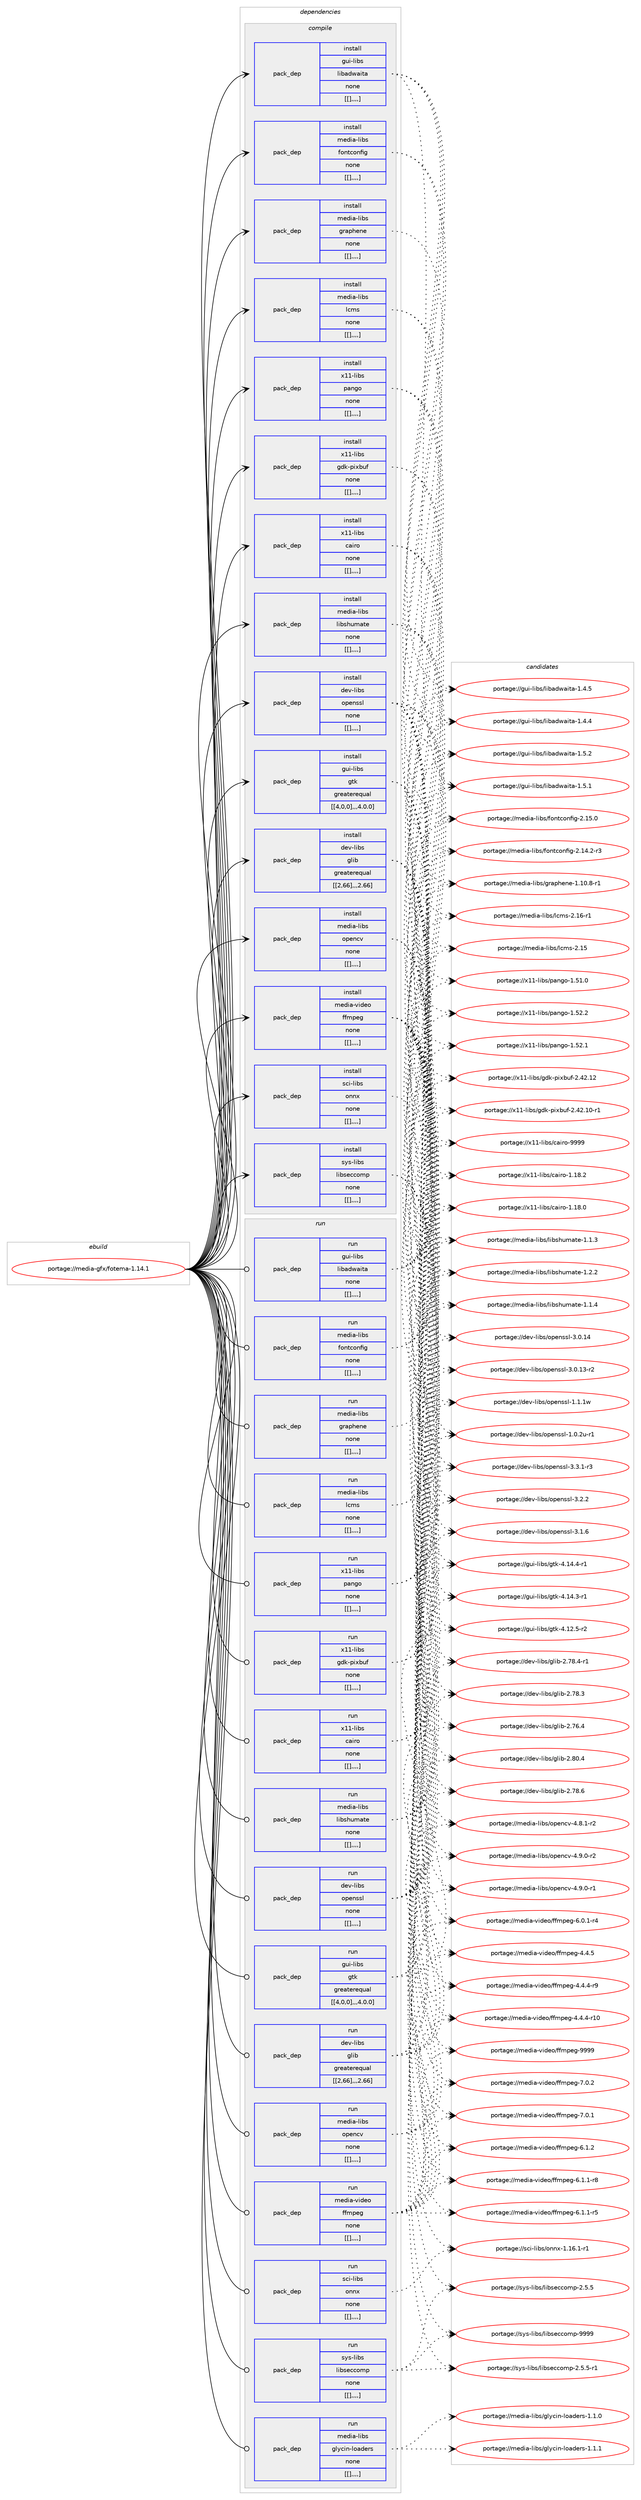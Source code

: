 digraph prolog {

# *************
# Graph options
# *************

newrank=true;
concentrate=true;
compound=true;
graph [rankdir=LR,fontname=Helvetica,fontsize=10,ranksep=1.5];#, ranksep=2.5, nodesep=0.2];
edge  [arrowhead=vee];
node  [fontname=Helvetica,fontsize=10];

# **********
# The ebuild
# **********

subgraph cluster_leftcol {
color=gray;
label=<<i>ebuild</i>>;
id [label="portage://media-gfx/fotema-1.14.1", color=red, width=4, href="../media-gfx/fotema-1.14.1.svg"];
}

# ****************
# The dependencies
# ****************

subgraph cluster_midcol {
color=gray;
label=<<i>dependencies</i>>;
subgraph cluster_compile {
fillcolor="#eeeeee";
style=filled;
label=<<i>compile</i>>;
subgraph pack223900 {
dependency301529 [label=<<TABLE BORDER="0" CELLBORDER="1" CELLSPACING="0" CELLPADDING="4" WIDTH="220"><TR><TD ROWSPAN="6" CELLPADDING="30">pack_dep</TD></TR><TR><TD WIDTH="110">install</TD></TR><TR><TD>dev-libs</TD></TR><TR><TD>glib</TD></TR><TR><TD>greaterequal</TD></TR><TR><TD>[[2,66],,,2.66]</TD></TR></TABLE>>, shape=none, color=blue];
}
id:e -> dependency301529:w [weight=20,style="solid",arrowhead="vee"];
subgraph pack223901 {
dependency301530 [label=<<TABLE BORDER="0" CELLBORDER="1" CELLSPACING="0" CELLPADDING="4" WIDTH="220"><TR><TD ROWSPAN="6" CELLPADDING="30">pack_dep</TD></TR><TR><TD WIDTH="110">install</TD></TR><TR><TD>dev-libs</TD></TR><TR><TD>openssl</TD></TR><TR><TD>none</TD></TR><TR><TD>[[],,,,]</TD></TR></TABLE>>, shape=none, color=blue];
}
id:e -> dependency301530:w [weight=20,style="solid",arrowhead="vee"];
subgraph pack223902 {
dependency301531 [label=<<TABLE BORDER="0" CELLBORDER="1" CELLSPACING="0" CELLPADDING="4" WIDTH="220"><TR><TD ROWSPAN="6" CELLPADDING="30">pack_dep</TD></TR><TR><TD WIDTH="110">install</TD></TR><TR><TD>gui-libs</TD></TR><TR><TD>gtk</TD></TR><TR><TD>greaterequal</TD></TR><TR><TD>[[4,0,0],,,4.0.0]</TD></TR></TABLE>>, shape=none, color=blue];
}
id:e -> dependency301531:w [weight=20,style="solid",arrowhead="vee"];
subgraph pack223903 {
dependency301532 [label=<<TABLE BORDER="0" CELLBORDER="1" CELLSPACING="0" CELLPADDING="4" WIDTH="220"><TR><TD ROWSPAN="6" CELLPADDING="30">pack_dep</TD></TR><TR><TD WIDTH="110">install</TD></TR><TR><TD>gui-libs</TD></TR><TR><TD>libadwaita</TD></TR><TR><TD>none</TD></TR><TR><TD>[[],,,,]</TD></TR></TABLE>>, shape=none, color=blue];
}
id:e -> dependency301532:w [weight=20,style="solid",arrowhead="vee"];
subgraph pack223904 {
dependency301533 [label=<<TABLE BORDER="0" CELLBORDER="1" CELLSPACING="0" CELLPADDING="4" WIDTH="220"><TR><TD ROWSPAN="6" CELLPADDING="30">pack_dep</TD></TR><TR><TD WIDTH="110">install</TD></TR><TR><TD>media-libs</TD></TR><TR><TD>fontconfig</TD></TR><TR><TD>none</TD></TR><TR><TD>[[],,,,]</TD></TR></TABLE>>, shape=none, color=blue];
}
id:e -> dependency301533:w [weight=20,style="solid",arrowhead="vee"];
subgraph pack223905 {
dependency301534 [label=<<TABLE BORDER="0" CELLBORDER="1" CELLSPACING="0" CELLPADDING="4" WIDTH="220"><TR><TD ROWSPAN="6" CELLPADDING="30">pack_dep</TD></TR><TR><TD WIDTH="110">install</TD></TR><TR><TD>media-libs</TD></TR><TR><TD>graphene</TD></TR><TR><TD>none</TD></TR><TR><TD>[[],,,,]</TD></TR></TABLE>>, shape=none, color=blue];
}
id:e -> dependency301534:w [weight=20,style="solid",arrowhead="vee"];
subgraph pack223906 {
dependency301535 [label=<<TABLE BORDER="0" CELLBORDER="1" CELLSPACING="0" CELLPADDING="4" WIDTH="220"><TR><TD ROWSPAN="6" CELLPADDING="30">pack_dep</TD></TR><TR><TD WIDTH="110">install</TD></TR><TR><TD>media-libs</TD></TR><TR><TD>lcms</TD></TR><TR><TD>none</TD></TR><TR><TD>[[],,,,]</TD></TR></TABLE>>, shape=none, color=blue];
}
id:e -> dependency301535:w [weight=20,style="solid",arrowhead="vee"];
subgraph pack223907 {
dependency301536 [label=<<TABLE BORDER="0" CELLBORDER="1" CELLSPACING="0" CELLPADDING="4" WIDTH="220"><TR><TD ROWSPAN="6" CELLPADDING="30">pack_dep</TD></TR><TR><TD WIDTH="110">install</TD></TR><TR><TD>media-libs</TD></TR><TR><TD>libshumate</TD></TR><TR><TD>none</TD></TR><TR><TD>[[],,,,]</TD></TR></TABLE>>, shape=none, color=blue];
}
id:e -> dependency301536:w [weight=20,style="solid",arrowhead="vee"];
subgraph pack223908 {
dependency301537 [label=<<TABLE BORDER="0" CELLBORDER="1" CELLSPACING="0" CELLPADDING="4" WIDTH="220"><TR><TD ROWSPAN="6" CELLPADDING="30">pack_dep</TD></TR><TR><TD WIDTH="110">install</TD></TR><TR><TD>media-libs</TD></TR><TR><TD>opencv</TD></TR><TR><TD>none</TD></TR><TR><TD>[[],,,,]</TD></TR></TABLE>>, shape=none, color=blue];
}
id:e -> dependency301537:w [weight=20,style="solid",arrowhead="vee"];
subgraph pack223909 {
dependency301538 [label=<<TABLE BORDER="0" CELLBORDER="1" CELLSPACING="0" CELLPADDING="4" WIDTH="220"><TR><TD ROWSPAN="6" CELLPADDING="30">pack_dep</TD></TR><TR><TD WIDTH="110">install</TD></TR><TR><TD>media-video</TD></TR><TR><TD>ffmpeg</TD></TR><TR><TD>none</TD></TR><TR><TD>[[],,,,]</TD></TR></TABLE>>, shape=none, color=blue];
}
id:e -> dependency301538:w [weight=20,style="solid",arrowhead="vee"];
subgraph pack223910 {
dependency301539 [label=<<TABLE BORDER="0" CELLBORDER="1" CELLSPACING="0" CELLPADDING="4" WIDTH="220"><TR><TD ROWSPAN="6" CELLPADDING="30">pack_dep</TD></TR><TR><TD WIDTH="110">install</TD></TR><TR><TD>sci-libs</TD></TR><TR><TD>onnx</TD></TR><TR><TD>none</TD></TR><TR><TD>[[],,,,]</TD></TR></TABLE>>, shape=none, color=blue];
}
id:e -> dependency301539:w [weight=20,style="solid",arrowhead="vee"];
subgraph pack223911 {
dependency301540 [label=<<TABLE BORDER="0" CELLBORDER="1" CELLSPACING="0" CELLPADDING="4" WIDTH="220"><TR><TD ROWSPAN="6" CELLPADDING="30">pack_dep</TD></TR><TR><TD WIDTH="110">install</TD></TR><TR><TD>sys-libs</TD></TR><TR><TD>libseccomp</TD></TR><TR><TD>none</TD></TR><TR><TD>[[],,,,]</TD></TR></TABLE>>, shape=none, color=blue];
}
id:e -> dependency301540:w [weight=20,style="solid",arrowhead="vee"];
subgraph pack223912 {
dependency301541 [label=<<TABLE BORDER="0" CELLBORDER="1" CELLSPACING="0" CELLPADDING="4" WIDTH="220"><TR><TD ROWSPAN="6" CELLPADDING="30">pack_dep</TD></TR><TR><TD WIDTH="110">install</TD></TR><TR><TD>x11-libs</TD></TR><TR><TD>cairo</TD></TR><TR><TD>none</TD></TR><TR><TD>[[],,,,]</TD></TR></TABLE>>, shape=none, color=blue];
}
id:e -> dependency301541:w [weight=20,style="solid",arrowhead="vee"];
subgraph pack223913 {
dependency301542 [label=<<TABLE BORDER="0" CELLBORDER="1" CELLSPACING="0" CELLPADDING="4" WIDTH="220"><TR><TD ROWSPAN="6" CELLPADDING="30">pack_dep</TD></TR><TR><TD WIDTH="110">install</TD></TR><TR><TD>x11-libs</TD></TR><TR><TD>gdk-pixbuf</TD></TR><TR><TD>none</TD></TR><TR><TD>[[],,,,]</TD></TR></TABLE>>, shape=none, color=blue];
}
id:e -> dependency301542:w [weight=20,style="solid",arrowhead="vee"];
subgraph pack223914 {
dependency301543 [label=<<TABLE BORDER="0" CELLBORDER="1" CELLSPACING="0" CELLPADDING="4" WIDTH="220"><TR><TD ROWSPAN="6" CELLPADDING="30">pack_dep</TD></TR><TR><TD WIDTH="110">install</TD></TR><TR><TD>x11-libs</TD></TR><TR><TD>pango</TD></TR><TR><TD>none</TD></TR><TR><TD>[[],,,,]</TD></TR></TABLE>>, shape=none, color=blue];
}
id:e -> dependency301543:w [weight=20,style="solid",arrowhead="vee"];
}
subgraph cluster_compileandrun {
fillcolor="#eeeeee";
style=filled;
label=<<i>compile and run</i>>;
}
subgraph cluster_run {
fillcolor="#eeeeee";
style=filled;
label=<<i>run</i>>;
subgraph pack223915 {
dependency301544 [label=<<TABLE BORDER="0" CELLBORDER="1" CELLSPACING="0" CELLPADDING="4" WIDTH="220"><TR><TD ROWSPAN="6" CELLPADDING="30">pack_dep</TD></TR><TR><TD WIDTH="110">run</TD></TR><TR><TD>dev-libs</TD></TR><TR><TD>glib</TD></TR><TR><TD>greaterequal</TD></TR><TR><TD>[[2,66],,,2.66]</TD></TR></TABLE>>, shape=none, color=blue];
}
id:e -> dependency301544:w [weight=20,style="solid",arrowhead="odot"];
subgraph pack223916 {
dependency301545 [label=<<TABLE BORDER="0" CELLBORDER="1" CELLSPACING="0" CELLPADDING="4" WIDTH="220"><TR><TD ROWSPAN="6" CELLPADDING="30">pack_dep</TD></TR><TR><TD WIDTH="110">run</TD></TR><TR><TD>dev-libs</TD></TR><TR><TD>openssl</TD></TR><TR><TD>none</TD></TR><TR><TD>[[],,,,]</TD></TR></TABLE>>, shape=none, color=blue];
}
id:e -> dependency301545:w [weight=20,style="solid",arrowhead="odot"];
subgraph pack223917 {
dependency301546 [label=<<TABLE BORDER="0" CELLBORDER="1" CELLSPACING="0" CELLPADDING="4" WIDTH="220"><TR><TD ROWSPAN="6" CELLPADDING="30">pack_dep</TD></TR><TR><TD WIDTH="110">run</TD></TR><TR><TD>gui-libs</TD></TR><TR><TD>gtk</TD></TR><TR><TD>greaterequal</TD></TR><TR><TD>[[4,0,0],,,4.0.0]</TD></TR></TABLE>>, shape=none, color=blue];
}
id:e -> dependency301546:w [weight=20,style="solid",arrowhead="odot"];
subgraph pack223918 {
dependency301547 [label=<<TABLE BORDER="0" CELLBORDER="1" CELLSPACING="0" CELLPADDING="4" WIDTH="220"><TR><TD ROWSPAN="6" CELLPADDING="30">pack_dep</TD></TR><TR><TD WIDTH="110">run</TD></TR><TR><TD>gui-libs</TD></TR><TR><TD>libadwaita</TD></TR><TR><TD>none</TD></TR><TR><TD>[[],,,,]</TD></TR></TABLE>>, shape=none, color=blue];
}
id:e -> dependency301547:w [weight=20,style="solid",arrowhead="odot"];
subgraph pack223919 {
dependency301548 [label=<<TABLE BORDER="0" CELLBORDER="1" CELLSPACING="0" CELLPADDING="4" WIDTH="220"><TR><TD ROWSPAN="6" CELLPADDING="30">pack_dep</TD></TR><TR><TD WIDTH="110">run</TD></TR><TR><TD>media-libs</TD></TR><TR><TD>fontconfig</TD></TR><TR><TD>none</TD></TR><TR><TD>[[],,,,]</TD></TR></TABLE>>, shape=none, color=blue];
}
id:e -> dependency301548:w [weight=20,style="solid",arrowhead="odot"];
subgraph pack223920 {
dependency301549 [label=<<TABLE BORDER="0" CELLBORDER="1" CELLSPACING="0" CELLPADDING="4" WIDTH="220"><TR><TD ROWSPAN="6" CELLPADDING="30">pack_dep</TD></TR><TR><TD WIDTH="110">run</TD></TR><TR><TD>media-libs</TD></TR><TR><TD>glycin-loaders</TD></TR><TR><TD>none</TD></TR><TR><TD>[[],,,,]</TD></TR></TABLE>>, shape=none, color=blue];
}
id:e -> dependency301549:w [weight=20,style="solid",arrowhead="odot"];
subgraph pack223921 {
dependency301550 [label=<<TABLE BORDER="0" CELLBORDER="1" CELLSPACING="0" CELLPADDING="4" WIDTH="220"><TR><TD ROWSPAN="6" CELLPADDING="30">pack_dep</TD></TR><TR><TD WIDTH="110">run</TD></TR><TR><TD>media-libs</TD></TR><TR><TD>graphene</TD></TR><TR><TD>none</TD></TR><TR><TD>[[],,,,]</TD></TR></TABLE>>, shape=none, color=blue];
}
id:e -> dependency301550:w [weight=20,style="solid",arrowhead="odot"];
subgraph pack223922 {
dependency301551 [label=<<TABLE BORDER="0" CELLBORDER="1" CELLSPACING="0" CELLPADDING="4" WIDTH="220"><TR><TD ROWSPAN="6" CELLPADDING="30">pack_dep</TD></TR><TR><TD WIDTH="110">run</TD></TR><TR><TD>media-libs</TD></TR><TR><TD>lcms</TD></TR><TR><TD>none</TD></TR><TR><TD>[[],,,,]</TD></TR></TABLE>>, shape=none, color=blue];
}
id:e -> dependency301551:w [weight=20,style="solid",arrowhead="odot"];
subgraph pack223923 {
dependency301552 [label=<<TABLE BORDER="0" CELLBORDER="1" CELLSPACING="0" CELLPADDING="4" WIDTH="220"><TR><TD ROWSPAN="6" CELLPADDING="30">pack_dep</TD></TR><TR><TD WIDTH="110">run</TD></TR><TR><TD>media-libs</TD></TR><TR><TD>libshumate</TD></TR><TR><TD>none</TD></TR><TR><TD>[[],,,,]</TD></TR></TABLE>>, shape=none, color=blue];
}
id:e -> dependency301552:w [weight=20,style="solid",arrowhead="odot"];
subgraph pack223924 {
dependency301553 [label=<<TABLE BORDER="0" CELLBORDER="1" CELLSPACING="0" CELLPADDING="4" WIDTH="220"><TR><TD ROWSPAN="6" CELLPADDING="30">pack_dep</TD></TR><TR><TD WIDTH="110">run</TD></TR><TR><TD>media-libs</TD></TR><TR><TD>opencv</TD></TR><TR><TD>none</TD></TR><TR><TD>[[],,,,]</TD></TR></TABLE>>, shape=none, color=blue];
}
id:e -> dependency301553:w [weight=20,style="solid",arrowhead="odot"];
subgraph pack223925 {
dependency301554 [label=<<TABLE BORDER="0" CELLBORDER="1" CELLSPACING="0" CELLPADDING="4" WIDTH="220"><TR><TD ROWSPAN="6" CELLPADDING="30">pack_dep</TD></TR><TR><TD WIDTH="110">run</TD></TR><TR><TD>media-video</TD></TR><TR><TD>ffmpeg</TD></TR><TR><TD>none</TD></TR><TR><TD>[[],,,,]</TD></TR></TABLE>>, shape=none, color=blue];
}
id:e -> dependency301554:w [weight=20,style="solid",arrowhead="odot"];
subgraph pack223926 {
dependency301555 [label=<<TABLE BORDER="0" CELLBORDER="1" CELLSPACING="0" CELLPADDING="4" WIDTH="220"><TR><TD ROWSPAN="6" CELLPADDING="30">pack_dep</TD></TR><TR><TD WIDTH="110">run</TD></TR><TR><TD>sci-libs</TD></TR><TR><TD>onnx</TD></TR><TR><TD>none</TD></TR><TR><TD>[[],,,,]</TD></TR></TABLE>>, shape=none, color=blue];
}
id:e -> dependency301555:w [weight=20,style="solid",arrowhead="odot"];
subgraph pack223927 {
dependency301556 [label=<<TABLE BORDER="0" CELLBORDER="1" CELLSPACING="0" CELLPADDING="4" WIDTH="220"><TR><TD ROWSPAN="6" CELLPADDING="30">pack_dep</TD></TR><TR><TD WIDTH="110">run</TD></TR><TR><TD>sys-libs</TD></TR><TR><TD>libseccomp</TD></TR><TR><TD>none</TD></TR><TR><TD>[[],,,,]</TD></TR></TABLE>>, shape=none, color=blue];
}
id:e -> dependency301556:w [weight=20,style="solid",arrowhead="odot"];
subgraph pack223928 {
dependency301557 [label=<<TABLE BORDER="0" CELLBORDER="1" CELLSPACING="0" CELLPADDING="4" WIDTH="220"><TR><TD ROWSPAN="6" CELLPADDING="30">pack_dep</TD></TR><TR><TD WIDTH="110">run</TD></TR><TR><TD>x11-libs</TD></TR><TR><TD>cairo</TD></TR><TR><TD>none</TD></TR><TR><TD>[[],,,,]</TD></TR></TABLE>>, shape=none, color=blue];
}
id:e -> dependency301557:w [weight=20,style="solid",arrowhead="odot"];
subgraph pack223929 {
dependency301558 [label=<<TABLE BORDER="0" CELLBORDER="1" CELLSPACING="0" CELLPADDING="4" WIDTH="220"><TR><TD ROWSPAN="6" CELLPADDING="30">pack_dep</TD></TR><TR><TD WIDTH="110">run</TD></TR><TR><TD>x11-libs</TD></TR><TR><TD>gdk-pixbuf</TD></TR><TR><TD>none</TD></TR><TR><TD>[[],,,,]</TD></TR></TABLE>>, shape=none, color=blue];
}
id:e -> dependency301558:w [weight=20,style="solid",arrowhead="odot"];
subgraph pack223930 {
dependency301559 [label=<<TABLE BORDER="0" CELLBORDER="1" CELLSPACING="0" CELLPADDING="4" WIDTH="220"><TR><TD ROWSPAN="6" CELLPADDING="30">pack_dep</TD></TR><TR><TD WIDTH="110">run</TD></TR><TR><TD>x11-libs</TD></TR><TR><TD>pango</TD></TR><TR><TD>none</TD></TR><TR><TD>[[],,,,]</TD></TR></TABLE>>, shape=none, color=blue];
}
id:e -> dependency301559:w [weight=20,style="solid",arrowhead="odot"];
}
}

# **************
# The candidates
# **************

subgraph cluster_choices {
rank=same;
color=gray;
label=<<i>candidates</i>>;

subgraph choice223900 {
color=black;
nodesep=1;
choice1001011184510810598115471031081059845504656484652 [label="portage://dev-libs/glib-2.80.4", color=red, width=4,href="../dev-libs/glib-2.80.4.svg"];
choice1001011184510810598115471031081059845504655564654 [label="portage://dev-libs/glib-2.78.6", color=red, width=4,href="../dev-libs/glib-2.78.6.svg"];
choice10010111845108105981154710310810598455046555646524511449 [label="portage://dev-libs/glib-2.78.4-r1", color=red, width=4,href="../dev-libs/glib-2.78.4-r1.svg"];
choice1001011184510810598115471031081059845504655564651 [label="portage://dev-libs/glib-2.78.3", color=red, width=4,href="../dev-libs/glib-2.78.3.svg"];
choice1001011184510810598115471031081059845504655544652 [label="portage://dev-libs/glib-2.76.4", color=red, width=4,href="../dev-libs/glib-2.76.4.svg"];
dependency301529:e -> choice1001011184510810598115471031081059845504656484652:w [style=dotted,weight="100"];
dependency301529:e -> choice1001011184510810598115471031081059845504655564654:w [style=dotted,weight="100"];
dependency301529:e -> choice10010111845108105981154710310810598455046555646524511449:w [style=dotted,weight="100"];
dependency301529:e -> choice1001011184510810598115471031081059845504655564651:w [style=dotted,weight="100"];
dependency301529:e -> choice1001011184510810598115471031081059845504655544652:w [style=dotted,weight="100"];
}
subgraph choice223901 {
color=black;
nodesep=1;
choice1001011184510810598115471111121011101151151084551465146494511451 [label="portage://dev-libs/openssl-3.3.1-r3", color=red, width=4,href="../dev-libs/openssl-3.3.1-r3.svg"];
choice100101118451081059811547111112101110115115108455146504650 [label="portage://dev-libs/openssl-3.2.2", color=red, width=4,href="../dev-libs/openssl-3.2.2.svg"];
choice100101118451081059811547111112101110115115108455146494654 [label="portage://dev-libs/openssl-3.1.6", color=red, width=4,href="../dev-libs/openssl-3.1.6.svg"];
choice10010111845108105981154711111210111011511510845514648464952 [label="portage://dev-libs/openssl-3.0.14", color=red, width=4,href="../dev-libs/openssl-3.0.14.svg"];
choice100101118451081059811547111112101110115115108455146484649514511450 [label="portage://dev-libs/openssl-3.0.13-r2", color=red, width=4,href="../dev-libs/openssl-3.0.13-r2.svg"];
choice100101118451081059811547111112101110115115108454946494649119 [label="portage://dev-libs/openssl-1.1.1w", color=red, width=4,href="../dev-libs/openssl-1.1.1w.svg"];
choice1001011184510810598115471111121011101151151084549464846501174511449 [label="portage://dev-libs/openssl-1.0.2u-r1", color=red, width=4,href="../dev-libs/openssl-1.0.2u-r1.svg"];
dependency301530:e -> choice1001011184510810598115471111121011101151151084551465146494511451:w [style=dotted,weight="100"];
dependency301530:e -> choice100101118451081059811547111112101110115115108455146504650:w [style=dotted,weight="100"];
dependency301530:e -> choice100101118451081059811547111112101110115115108455146494654:w [style=dotted,weight="100"];
dependency301530:e -> choice10010111845108105981154711111210111011511510845514648464952:w [style=dotted,weight="100"];
dependency301530:e -> choice100101118451081059811547111112101110115115108455146484649514511450:w [style=dotted,weight="100"];
dependency301530:e -> choice100101118451081059811547111112101110115115108454946494649119:w [style=dotted,weight="100"];
dependency301530:e -> choice1001011184510810598115471111121011101151151084549464846501174511449:w [style=dotted,weight="100"];
}
subgraph choice223902 {
color=black;
nodesep=1;
choice103117105451081059811547103116107455246495246524511449 [label="portage://gui-libs/gtk-4.14.4-r1", color=red, width=4,href="../gui-libs/gtk-4.14.4-r1.svg"];
choice103117105451081059811547103116107455246495246514511449 [label="portage://gui-libs/gtk-4.14.3-r1", color=red, width=4,href="../gui-libs/gtk-4.14.3-r1.svg"];
choice103117105451081059811547103116107455246495046534511450 [label="portage://gui-libs/gtk-4.12.5-r2", color=red, width=4,href="../gui-libs/gtk-4.12.5-r2.svg"];
dependency301531:e -> choice103117105451081059811547103116107455246495246524511449:w [style=dotted,weight="100"];
dependency301531:e -> choice103117105451081059811547103116107455246495246514511449:w [style=dotted,weight="100"];
dependency301531:e -> choice103117105451081059811547103116107455246495046534511450:w [style=dotted,weight="100"];
}
subgraph choice223903 {
color=black;
nodesep=1;
choice10311710545108105981154710810598971001199710511697454946534650 [label="portage://gui-libs/libadwaita-1.5.2", color=red, width=4,href="../gui-libs/libadwaita-1.5.2.svg"];
choice10311710545108105981154710810598971001199710511697454946534649 [label="portage://gui-libs/libadwaita-1.5.1", color=red, width=4,href="../gui-libs/libadwaita-1.5.1.svg"];
choice10311710545108105981154710810598971001199710511697454946524653 [label="portage://gui-libs/libadwaita-1.4.5", color=red, width=4,href="../gui-libs/libadwaita-1.4.5.svg"];
choice10311710545108105981154710810598971001199710511697454946524652 [label="portage://gui-libs/libadwaita-1.4.4", color=red, width=4,href="../gui-libs/libadwaita-1.4.4.svg"];
dependency301532:e -> choice10311710545108105981154710810598971001199710511697454946534650:w [style=dotted,weight="100"];
dependency301532:e -> choice10311710545108105981154710810598971001199710511697454946534649:w [style=dotted,weight="100"];
dependency301532:e -> choice10311710545108105981154710810598971001199710511697454946524653:w [style=dotted,weight="100"];
dependency301532:e -> choice10311710545108105981154710810598971001199710511697454946524652:w [style=dotted,weight="100"];
}
subgraph choice223904 {
color=black;
nodesep=1;
choice109101100105974510810598115471021111101169911111010210510345504649534648 [label="portage://media-libs/fontconfig-2.15.0", color=red, width=4,href="../media-libs/fontconfig-2.15.0.svg"];
choice1091011001059745108105981154710211111011699111110102105103455046495246504511451 [label="portage://media-libs/fontconfig-2.14.2-r3", color=red, width=4,href="../media-libs/fontconfig-2.14.2-r3.svg"];
dependency301533:e -> choice109101100105974510810598115471021111101169911111010210510345504649534648:w [style=dotted,weight="100"];
dependency301533:e -> choice1091011001059745108105981154710211111011699111110102105103455046495246504511451:w [style=dotted,weight="100"];
}
subgraph choice223905 {
color=black;
nodesep=1;
choice1091011001059745108105981154710311497112104101110101454946494846564511449 [label="portage://media-libs/graphene-1.10.8-r1", color=red, width=4,href="../media-libs/graphene-1.10.8-r1.svg"];
dependency301534:e -> choice1091011001059745108105981154710311497112104101110101454946494846564511449:w [style=dotted,weight="100"];
}
subgraph choice223906 {
color=black;
nodesep=1;
choice109101100105974510810598115471089910911545504649544511449 [label="portage://media-libs/lcms-2.16-r1", color=red, width=4,href="../media-libs/lcms-2.16-r1.svg"];
choice10910110010597451081059811547108991091154550464953 [label="portage://media-libs/lcms-2.15", color=red, width=4,href="../media-libs/lcms-2.15.svg"];
dependency301535:e -> choice109101100105974510810598115471089910911545504649544511449:w [style=dotted,weight="100"];
dependency301535:e -> choice10910110010597451081059811547108991091154550464953:w [style=dotted,weight="100"];
}
subgraph choice223907 {
color=black;
nodesep=1;
choice109101100105974510810598115471081059811510411710997116101454946504650 [label="portage://media-libs/libshumate-1.2.2", color=red, width=4,href="../media-libs/libshumate-1.2.2.svg"];
choice109101100105974510810598115471081059811510411710997116101454946494652 [label="portage://media-libs/libshumate-1.1.4", color=red, width=4,href="../media-libs/libshumate-1.1.4.svg"];
choice109101100105974510810598115471081059811510411710997116101454946494651 [label="portage://media-libs/libshumate-1.1.3", color=red, width=4,href="../media-libs/libshumate-1.1.3.svg"];
dependency301536:e -> choice109101100105974510810598115471081059811510411710997116101454946504650:w [style=dotted,weight="100"];
dependency301536:e -> choice109101100105974510810598115471081059811510411710997116101454946494652:w [style=dotted,weight="100"];
dependency301536:e -> choice109101100105974510810598115471081059811510411710997116101454946494651:w [style=dotted,weight="100"];
}
subgraph choice223908 {
color=black;
nodesep=1;
choice10910110010597451081059811547111112101110991184552465746484511450 [label="portage://media-libs/opencv-4.9.0-r2", color=red, width=4,href="../media-libs/opencv-4.9.0-r2.svg"];
choice10910110010597451081059811547111112101110991184552465746484511449 [label="portage://media-libs/opencv-4.9.0-r1", color=red, width=4,href="../media-libs/opencv-4.9.0-r1.svg"];
choice10910110010597451081059811547111112101110991184552465646494511450 [label="portage://media-libs/opencv-4.8.1-r2", color=red, width=4,href="../media-libs/opencv-4.8.1-r2.svg"];
dependency301537:e -> choice10910110010597451081059811547111112101110991184552465746484511450:w [style=dotted,weight="100"];
dependency301537:e -> choice10910110010597451081059811547111112101110991184552465746484511449:w [style=dotted,weight="100"];
dependency301537:e -> choice10910110010597451081059811547111112101110991184552465646494511450:w [style=dotted,weight="100"];
}
subgraph choice223909 {
color=black;
nodesep=1;
choice1091011001059745118105100101111471021021091121011034557575757 [label="portage://media-video/ffmpeg-9999", color=red, width=4,href="../media-video/ffmpeg-9999.svg"];
choice109101100105974511810510010111147102102109112101103455546484650 [label="portage://media-video/ffmpeg-7.0.2", color=red, width=4,href="../media-video/ffmpeg-7.0.2.svg"];
choice109101100105974511810510010111147102102109112101103455546484649 [label="portage://media-video/ffmpeg-7.0.1", color=red, width=4,href="../media-video/ffmpeg-7.0.1.svg"];
choice109101100105974511810510010111147102102109112101103455446494650 [label="portage://media-video/ffmpeg-6.1.2", color=red, width=4,href="../media-video/ffmpeg-6.1.2.svg"];
choice1091011001059745118105100101111471021021091121011034554464946494511456 [label="portage://media-video/ffmpeg-6.1.1-r8", color=red, width=4,href="../media-video/ffmpeg-6.1.1-r8.svg"];
choice1091011001059745118105100101111471021021091121011034554464946494511453 [label="portage://media-video/ffmpeg-6.1.1-r5", color=red, width=4,href="../media-video/ffmpeg-6.1.1-r5.svg"];
choice1091011001059745118105100101111471021021091121011034554464846494511452 [label="portage://media-video/ffmpeg-6.0.1-r4", color=red, width=4,href="../media-video/ffmpeg-6.0.1-r4.svg"];
choice109101100105974511810510010111147102102109112101103455246524653 [label="portage://media-video/ffmpeg-4.4.5", color=red, width=4,href="../media-video/ffmpeg-4.4.5.svg"];
choice1091011001059745118105100101111471021021091121011034552465246524511457 [label="portage://media-video/ffmpeg-4.4.4-r9", color=red, width=4,href="../media-video/ffmpeg-4.4.4-r9.svg"];
choice109101100105974511810510010111147102102109112101103455246524652451144948 [label="portage://media-video/ffmpeg-4.4.4-r10", color=red, width=4,href="../media-video/ffmpeg-4.4.4-r10.svg"];
dependency301538:e -> choice1091011001059745118105100101111471021021091121011034557575757:w [style=dotted,weight="100"];
dependency301538:e -> choice109101100105974511810510010111147102102109112101103455546484650:w [style=dotted,weight="100"];
dependency301538:e -> choice109101100105974511810510010111147102102109112101103455546484649:w [style=dotted,weight="100"];
dependency301538:e -> choice109101100105974511810510010111147102102109112101103455446494650:w [style=dotted,weight="100"];
dependency301538:e -> choice1091011001059745118105100101111471021021091121011034554464946494511456:w [style=dotted,weight="100"];
dependency301538:e -> choice1091011001059745118105100101111471021021091121011034554464946494511453:w [style=dotted,weight="100"];
dependency301538:e -> choice1091011001059745118105100101111471021021091121011034554464846494511452:w [style=dotted,weight="100"];
dependency301538:e -> choice109101100105974511810510010111147102102109112101103455246524653:w [style=dotted,weight="100"];
dependency301538:e -> choice1091011001059745118105100101111471021021091121011034552465246524511457:w [style=dotted,weight="100"];
dependency301538:e -> choice109101100105974511810510010111147102102109112101103455246524652451144948:w [style=dotted,weight="100"];
}
subgraph choice223910 {
color=black;
nodesep=1;
choice11599105451081059811547111110110120454946495446494511449 [label="portage://sci-libs/onnx-1.16.1-r1", color=red, width=4,href="../sci-libs/onnx-1.16.1-r1.svg"];
dependency301539:e -> choice11599105451081059811547111110110120454946495446494511449:w [style=dotted,weight="100"];
}
subgraph choice223911 {
color=black;
nodesep=1;
choice1151211154510810598115471081059811510199991111091124557575757 [label="portage://sys-libs/libseccomp-9999", color=red, width=4,href="../sys-libs/libseccomp-9999.svg"];
choice1151211154510810598115471081059811510199991111091124550465346534511449 [label="portage://sys-libs/libseccomp-2.5.5-r1", color=red, width=4,href="../sys-libs/libseccomp-2.5.5-r1.svg"];
choice115121115451081059811547108105981151019999111109112455046534653 [label="portage://sys-libs/libseccomp-2.5.5", color=red, width=4,href="../sys-libs/libseccomp-2.5.5.svg"];
dependency301540:e -> choice1151211154510810598115471081059811510199991111091124557575757:w [style=dotted,weight="100"];
dependency301540:e -> choice1151211154510810598115471081059811510199991111091124550465346534511449:w [style=dotted,weight="100"];
dependency301540:e -> choice115121115451081059811547108105981151019999111109112455046534653:w [style=dotted,weight="100"];
}
subgraph choice223912 {
color=black;
nodesep=1;
choice120494945108105981154799971051141114557575757 [label="portage://x11-libs/cairo-9999", color=red, width=4,href="../x11-libs/cairo-9999.svg"];
choice1204949451081059811547999710511411145494649564650 [label="portage://x11-libs/cairo-1.18.2", color=red, width=4,href="../x11-libs/cairo-1.18.2.svg"];
choice1204949451081059811547999710511411145494649564648 [label="portage://x11-libs/cairo-1.18.0", color=red, width=4,href="../x11-libs/cairo-1.18.0.svg"];
dependency301541:e -> choice120494945108105981154799971051141114557575757:w [style=dotted,weight="100"];
dependency301541:e -> choice1204949451081059811547999710511411145494649564650:w [style=dotted,weight="100"];
dependency301541:e -> choice1204949451081059811547999710511411145494649564648:w [style=dotted,weight="100"];
}
subgraph choice223913 {
color=black;
nodesep=1;
choice120494945108105981154710310010745112105120981171024550465250464950 [label="portage://x11-libs/gdk-pixbuf-2.42.12", color=red, width=4,href="../x11-libs/gdk-pixbuf-2.42.12.svg"];
choice1204949451081059811547103100107451121051209811710245504652504649484511449 [label="portage://x11-libs/gdk-pixbuf-2.42.10-r1", color=red, width=4,href="../x11-libs/gdk-pixbuf-2.42.10-r1.svg"];
dependency301542:e -> choice120494945108105981154710310010745112105120981171024550465250464950:w [style=dotted,weight="100"];
dependency301542:e -> choice1204949451081059811547103100107451121051209811710245504652504649484511449:w [style=dotted,weight="100"];
}
subgraph choice223914 {
color=black;
nodesep=1;
choice12049494510810598115471129711010311145494653504650 [label="portage://x11-libs/pango-1.52.2", color=red, width=4,href="../x11-libs/pango-1.52.2.svg"];
choice12049494510810598115471129711010311145494653504649 [label="portage://x11-libs/pango-1.52.1", color=red, width=4,href="../x11-libs/pango-1.52.1.svg"];
choice12049494510810598115471129711010311145494653494648 [label="portage://x11-libs/pango-1.51.0", color=red, width=4,href="../x11-libs/pango-1.51.0.svg"];
dependency301543:e -> choice12049494510810598115471129711010311145494653504650:w [style=dotted,weight="100"];
dependency301543:e -> choice12049494510810598115471129711010311145494653504649:w [style=dotted,weight="100"];
dependency301543:e -> choice12049494510810598115471129711010311145494653494648:w [style=dotted,weight="100"];
}
subgraph choice223915 {
color=black;
nodesep=1;
choice1001011184510810598115471031081059845504656484652 [label="portage://dev-libs/glib-2.80.4", color=red, width=4,href="../dev-libs/glib-2.80.4.svg"];
choice1001011184510810598115471031081059845504655564654 [label="portage://dev-libs/glib-2.78.6", color=red, width=4,href="../dev-libs/glib-2.78.6.svg"];
choice10010111845108105981154710310810598455046555646524511449 [label="portage://dev-libs/glib-2.78.4-r1", color=red, width=4,href="../dev-libs/glib-2.78.4-r1.svg"];
choice1001011184510810598115471031081059845504655564651 [label="portage://dev-libs/glib-2.78.3", color=red, width=4,href="../dev-libs/glib-2.78.3.svg"];
choice1001011184510810598115471031081059845504655544652 [label="portage://dev-libs/glib-2.76.4", color=red, width=4,href="../dev-libs/glib-2.76.4.svg"];
dependency301544:e -> choice1001011184510810598115471031081059845504656484652:w [style=dotted,weight="100"];
dependency301544:e -> choice1001011184510810598115471031081059845504655564654:w [style=dotted,weight="100"];
dependency301544:e -> choice10010111845108105981154710310810598455046555646524511449:w [style=dotted,weight="100"];
dependency301544:e -> choice1001011184510810598115471031081059845504655564651:w [style=dotted,weight="100"];
dependency301544:e -> choice1001011184510810598115471031081059845504655544652:w [style=dotted,weight="100"];
}
subgraph choice223916 {
color=black;
nodesep=1;
choice1001011184510810598115471111121011101151151084551465146494511451 [label="portage://dev-libs/openssl-3.3.1-r3", color=red, width=4,href="../dev-libs/openssl-3.3.1-r3.svg"];
choice100101118451081059811547111112101110115115108455146504650 [label="portage://dev-libs/openssl-3.2.2", color=red, width=4,href="../dev-libs/openssl-3.2.2.svg"];
choice100101118451081059811547111112101110115115108455146494654 [label="portage://dev-libs/openssl-3.1.6", color=red, width=4,href="../dev-libs/openssl-3.1.6.svg"];
choice10010111845108105981154711111210111011511510845514648464952 [label="portage://dev-libs/openssl-3.0.14", color=red, width=4,href="../dev-libs/openssl-3.0.14.svg"];
choice100101118451081059811547111112101110115115108455146484649514511450 [label="portage://dev-libs/openssl-3.0.13-r2", color=red, width=4,href="../dev-libs/openssl-3.0.13-r2.svg"];
choice100101118451081059811547111112101110115115108454946494649119 [label="portage://dev-libs/openssl-1.1.1w", color=red, width=4,href="../dev-libs/openssl-1.1.1w.svg"];
choice1001011184510810598115471111121011101151151084549464846501174511449 [label="portage://dev-libs/openssl-1.0.2u-r1", color=red, width=4,href="../dev-libs/openssl-1.0.2u-r1.svg"];
dependency301545:e -> choice1001011184510810598115471111121011101151151084551465146494511451:w [style=dotted,weight="100"];
dependency301545:e -> choice100101118451081059811547111112101110115115108455146504650:w [style=dotted,weight="100"];
dependency301545:e -> choice100101118451081059811547111112101110115115108455146494654:w [style=dotted,weight="100"];
dependency301545:e -> choice10010111845108105981154711111210111011511510845514648464952:w [style=dotted,weight="100"];
dependency301545:e -> choice100101118451081059811547111112101110115115108455146484649514511450:w [style=dotted,weight="100"];
dependency301545:e -> choice100101118451081059811547111112101110115115108454946494649119:w [style=dotted,weight="100"];
dependency301545:e -> choice1001011184510810598115471111121011101151151084549464846501174511449:w [style=dotted,weight="100"];
}
subgraph choice223917 {
color=black;
nodesep=1;
choice103117105451081059811547103116107455246495246524511449 [label="portage://gui-libs/gtk-4.14.4-r1", color=red, width=4,href="../gui-libs/gtk-4.14.4-r1.svg"];
choice103117105451081059811547103116107455246495246514511449 [label="portage://gui-libs/gtk-4.14.3-r1", color=red, width=4,href="../gui-libs/gtk-4.14.3-r1.svg"];
choice103117105451081059811547103116107455246495046534511450 [label="portage://gui-libs/gtk-4.12.5-r2", color=red, width=4,href="../gui-libs/gtk-4.12.5-r2.svg"];
dependency301546:e -> choice103117105451081059811547103116107455246495246524511449:w [style=dotted,weight="100"];
dependency301546:e -> choice103117105451081059811547103116107455246495246514511449:w [style=dotted,weight="100"];
dependency301546:e -> choice103117105451081059811547103116107455246495046534511450:w [style=dotted,weight="100"];
}
subgraph choice223918 {
color=black;
nodesep=1;
choice10311710545108105981154710810598971001199710511697454946534650 [label="portage://gui-libs/libadwaita-1.5.2", color=red, width=4,href="../gui-libs/libadwaita-1.5.2.svg"];
choice10311710545108105981154710810598971001199710511697454946534649 [label="portage://gui-libs/libadwaita-1.5.1", color=red, width=4,href="../gui-libs/libadwaita-1.5.1.svg"];
choice10311710545108105981154710810598971001199710511697454946524653 [label="portage://gui-libs/libadwaita-1.4.5", color=red, width=4,href="../gui-libs/libadwaita-1.4.5.svg"];
choice10311710545108105981154710810598971001199710511697454946524652 [label="portage://gui-libs/libadwaita-1.4.4", color=red, width=4,href="../gui-libs/libadwaita-1.4.4.svg"];
dependency301547:e -> choice10311710545108105981154710810598971001199710511697454946534650:w [style=dotted,weight="100"];
dependency301547:e -> choice10311710545108105981154710810598971001199710511697454946534649:w [style=dotted,weight="100"];
dependency301547:e -> choice10311710545108105981154710810598971001199710511697454946524653:w [style=dotted,weight="100"];
dependency301547:e -> choice10311710545108105981154710810598971001199710511697454946524652:w [style=dotted,weight="100"];
}
subgraph choice223919 {
color=black;
nodesep=1;
choice109101100105974510810598115471021111101169911111010210510345504649534648 [label="portage://media-libs/fontconfig-2.15.0", color=red, width=4,href="../media-libs/fontconfig-2.15.0.svg"];
choice1091011001059745108105981154710211111011699111110102105103455046495246504511451 [label="portage://media-libs/fontconfig-2.14.2-r3", color=red, width=4,href="../media-libs/fontconfig-2.14.2-r3.svg"];
dependency301548:e -> choice109101100105974510810598115471021111101169911111010210510345504649534648:w [style=dotted,weight="100"];
dependency301548:e -> choice1091011001059745108105981154710211111011699111110102105103455046495246504511451:w [style=dotted,weight="100"];
}
subgraph choice223920 {
color=black;
nodesep=1;
choice10910110010597451081059811547103108121991051104510811197100101114115454946494649 [label="portage://media-libs/glycin-loaders-1.1.1", color=red, width=4,href="../media-libs/glycin-loaders-1.1.1.svg"];
choice10910110010597451081059811547103108121991051104510811197100101114115454946494648 [label="portage://media-libs/glycin-loaders-1.1.0", color=red, width=4,href="../media-libs/glycin-loaders-1.1.0.svg"];
dependency301549:e -> choice10910110010597451081059811547103108121991051104510811197100101114115454946494649:w [style=dotted,weight="100"];
dependency301549:e -> choice10910110010597451081059811547103108121991051104510811197100101114115454946494648:w [style=dotted,weight="100"];
}
subgraph choice223921 {
color=black;
nodesep=1;
choice1091011001059745108105981154710311497112104101110101454946494846564511449 [label="portage://media-libs/graphene-1.10.8-r1", color=red, width=4,href="../media-libs/graphene-1.10.8-r1.svg"];
dependency301550:e -> choice1091011001059745108105981154710311497112104101110101454946494846564511449:w [style=dotted,weight="100"];
}
subgraph choice223922 {
color=black;
nodesep=1;
choice109101100105974510810598115471089910911545504649544511449 [label="portage://media-libs/lcms-2.16-r1", color=red, width=4,href="../media-libs/lcms-2.16-r1.svg"];
choice10910110010597451081059811547108991091154550464953 [label="portage://media-libs/lcms-2.15", color=red, width=4,href="../media-libs/lcms-2.15.svg"];
dependency301551:e -> choice109101100105974510810598115471089910911545504649544511449:w [style=dotted,weight="100"];
dependency301551:e -> choice10910110010597451081059811547108991091154550464953:w [style=dotted,weight="100"];
}
subgraph choice223923 {
color=black;
nodesep=1;
choice109101100105974510810598115471081059811510411710997116101454946504650 [label="portage://media-libs/libshumate-1.2.2", color=red, width=4,href="../media-libs/libshumate-1.2.2.svg"];
choice109101100105974510810598115471081059811510411710997116101454946494652 [label="portage://media-libs/libshumate-1.1.4", color=red, width=4,href="../media-libs/libshumate-1.1.4.svg"];
choice109101100105974510810598115471081059811510411710997116101454946494651 [label="portage://media-libs/libshumate-1.1.3", color=red, width=4,href="../media-libs/libshumate-1.1.3.svg"];
dependency301552:e -> choice109101100105974510810598115471081059811510411710997116101454946504650:w [style=dotted,weight="100"];
dependency301552:e -> choice109101100105974510810598115471081059811510411710997116101454946494652:w [style=dotted,weight="100"];
dependency301552:e -> choice109101100105974510810598115471081059811510411710997116101454946494651:w [style=dotted,weight="100"];
}
subgraph choice223924 {
color=black;
nodesep=1;
choice10910110010597451081059811547111112101110991184552465746484511450 [label="portage://media-libs/opencv-4.9.0-r2", color=red, width=4,href="../media-libs/opencv-4.9.0-r2.svg"];
choice10910110010597451081059811547111112101110991184552465746484511449 [label="portage://media-libs/opencv-4.9.0-r1", color=red, width=4,href="../media-libs/opencv-4.9.0-r1.svg"];
choice10910110010597451081059811547111112101110991184552465646494511450 [label="portage://media-libs/opencv-4.8.1-r2", color=red, width=4,href="../media-libs/opencv-4.8.1-r2.svg"];
dependency301553:e -> choice10910110010597451081059811547111112101110991184552465746484511450:w [style=dotted,weight="100"];
dependency301553:e -> choice10910110010597451081059811547111112101110991184552465746484511449:w [style=dotted,weight="100"];
dependency301553:e -> choice10910110010597451081059811547111112101110991184552465646494511450:w [style=dotted,weight="100"];
}
subgraph choice223925 {
color=black;
nodesep=1;
choice1091011001059745118105100101111471021021091121011034557575757 [label="portage://media-video/ffmpeg-9999", color=red, width=4,href="../media-video/ffmpeg-9999.svg"];
choice109101100105974511810510010111147102102109112101103455546484650 [label="portage://media-video/ffmpeg-7.0.2", color=red, width=4,href="../media-video/ffmpeg-7.0.2.svg"];
choice109101100105974511810510010111147102102109112101103455546484649 [label="portage://media-video/ffmpeg-7.0.1", color=red, width=4,href="../media-video/ffmpeg-7.0.1.svg"];
choice109101100105974511810510010111147102102109112101103455446494650 [label="portage://media-video/ffmpeg-6.1.2", color=red, width=4,href="../media-video/ffmpeg-6.1.2.svg"];
choice1091011001059745118105100101111471021021091121011034554464946494511456 [label="portage://media-video/ffmpeg-6.1.1-r8", color=red, width=4,href="../media-video/ffmpeg-6.1.1-r8.svg"];
choice1091011001059745118105100101111471021021091121011034554464946494511453 [label="portage://media-video/ffmpeg-6.1.1-r5", color=red, width=4,href="../media-video/ffmpeg-6.1.1-r5.svg"];
choice1091011001059745118105100101111471021021091121011034554464846494511452 [label="portage://media-video/ffmpeg-6.0.1-r4", color=red, width=4,href="../media-video/ffmpeg-6.0.1-r4.svg"];
choice109101100105974511810510010111147102102109112101103455246524653 [label="portage://media-video/ffmpeg-4.4.5", color=red, width=4,href="../media-video/ffmpeg-4.4.5.svg"];
choice1091011001059745118105100101111471021021091121011034552465246524511457 [label="portage://media-video/ffmpeg-4.4.4-r9", color=red, width=4,href="../media-video/ffmpeg-4.4.4-r9.svg"];
choice109101100105974511810510010111147102102109112101103455246524652451144948 [label="portage://media-video/ffmpeg-4.4.4-r10", color=red, width=4,href="../media-video/ffmpeg-4.4.4-r10.svg"];
dependency301554:e -> choice1091011001059745118105100101111471021021091121011034557575757:w [style=dotted,weight="100"];
dependency301554:e -> choice109101100105974511810510010111147102102109112101103455546484650:w [style=dotted,weight="100"];
dependency301554:e -> choice109101100105974511810510010111147102102109112101103455546484649:w [style=dotted,weight="100"];
dependency301554:e -> choice109101100105974511810510010111147102102109112101103455446494650:w [style=dotted,weight="100"];
dependency301554:e -> choice1091011001059745118105100101111471021021091121011034554464946494511456:w [style=dotted,weight="100"];
dependency301554:e -> choice1091011001059745118105100101111471021021091121011034554464946494511453:w [style=dotted,weight="100"];
dependency301554:e -> choice1091011001059745118105100101111471021021091121011034554464846494511452:w [style=dotted,weight="100"];
dependency301554:e -> choice109101100105974511810510010111147102102109112101103455246524653:w [style=dotted,weight="100"];
dependency301554:e -> choice1091011001059745118105100101111471021021091121011034552465246524511457:w [style=dotted,weight="100"];
dependency301554:e -> choice109101100105974511810510010111147102102109112101103455246524652451144948:w [style=dotted,weight="100"];
}
subgraph choice223926 {
color=black;
nodesep=1;
choice11599105451081059811547111110110120454946495446494511449 [label="portage://sci-libs/onnx-1.16.1-r1", color=red, width=4,href="../sci-libs/onnx-1.16.1-r1.svg"];
dependency301555:e -> choice11599105451081059811547111110110120454946495446494511449:w [style=dotted,weight="100"];
}
subgraph choice223927 {
color=black;
nodesep=1;
choice1151211154510810598115471081059811510199991111091124557575757 [label="portage://sys-libs/libseccomp-9999", color=red, width=4,href="../sys-libs/libseccomp-9999.svg"];
choice1151211154510810598115471081059811510199991111091124550465346534511449 [label="portage://sys-libs/libseccomp-2.5.5-r1", color=red, width=4,href="../sys-libs/libseccomp-2.5.5-r1.svg"];
choice115121115451081059811547108105981151019999111109112455046534653 [label="portage://sys-libs/libseccomp-2.5.5", color=red, width=4,href="../sys-libs/libseccomp-2.5.5.svg"];
dependency301556:e -> choice1151211154510810598115471081059811510199991111091124557575757:w [style=dotted,weight="100"];
dependency301556:e -> choice1151211154510810598115471081059811510199991111091124550465346534511449:w [style=dotted,weight="100"];
dependency301556:e -> choice115121115451081059811547108105981151019999111109112455046534653:w [style=dotted,weight="100"];
}
subgraph choice223928 {
color=black;
nodesep=1;
choice120494945108105981154799971051141114557575757 [label="portage://x11-libs/cairo-9999", color=red, width=4,href="../x11-libs/cairo-9999.svg"];
choice1204949451081059811547999710511411145494649564650 [label="portage://x11-libs/cairo-1.18.2", color=red, width=4,href="../x11-libs/cairo-1.18.2.svg"];
choice1204949451081059811547999710511411145494649564648 [label="portage://x11-libs/cairo-1.18.0", color=red, width=4,href="../x11-libs/cairo-1.18.0.svg"];
dependency301557:e -> choice120494945108105981154799971051141114557575757:w [style=dotted,weight="100"];
dependency301557:e -> choice1204949451081059811547999710511411145494649564650:w [style=dotted,weight="100"];
dependency301557:e -> choice1204949451081059811547999710511411145494649564648:w [style=dotted,weight="100"];
}
subgraph choice223929 {
color=black;
nodesep=1;
choice120494945108105981154710310010745112105120981171024550465250464950 [label="portage://x11-libs/gdk-pixbuf-2.42.12", color=red, width=4,href="../x11-libs/gdk-pixbuf-2.42.12.svg"];
choice1204949451081059811547103100107451121051209811710245504652504649484511449 [label="portage://x11-libs/gdk-pixbuf-2.42.10-r1", color=red, width=4,href="../x11-libs/gdk-pixbuf-2.42.10-r1.svg"];
dependency301558:e -> choice120494945108105981154710310010745112105120981171024550465250464950:w [style=dotted,weight="100"];
dependency301558:e -> choice1204949451081059811547103100107451121051209811710245504652504649484511449:w [style=dotted,weight="100"];
}
subgraph choice223930 {
color=black;
nodesep=1;
choice12049494510810598115471129711010311145494653504650 [label="portage://x11-libs/pango-1.52.2", color=red, width=4,href="../x11-libs/pango-1.52.2.svg"];
choice12049494510810598115471129711010311145494653504649 [label="portage://x11-libs/pango-1.52.1", color=red, width=4,href="../x11-libs/pango-1.52.1.svg"];
choice12049494510810598115471129711010311145494653494648 [label="portage://x11-libs/pango-1.51.0", color=red, width=4,href="../x11-libs/pango-1.51.0.svg"];
dependency301559:e -> choice12049494510810598115471129711010311145494653504650:w [style=dotted,weight="100"];
dependency301559:e -> choice12049494510810598115471129711010311145494653504649:w [style=dotted,weight="100"];
dependency301559:e -> choice12049494510810598115471129711010311145494653494648:w [style=dotted,weight="100"];
}
}

}
